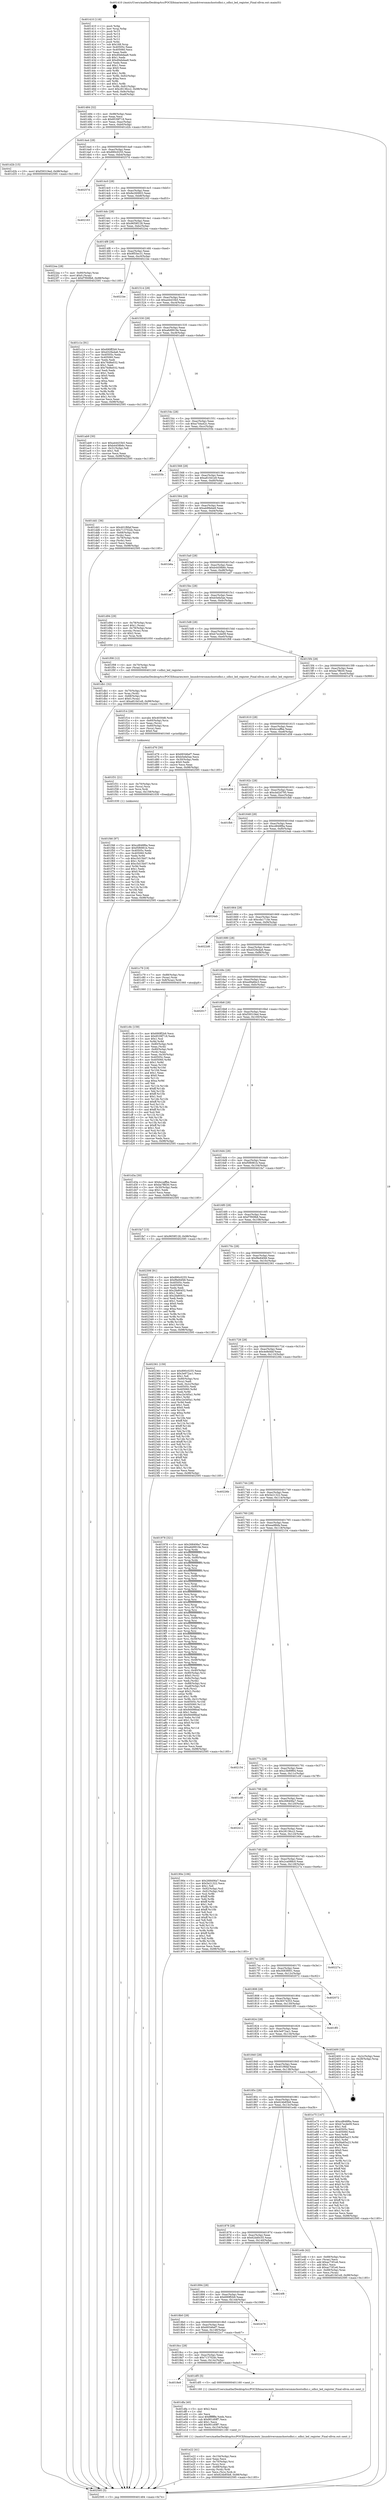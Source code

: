 digraph "0x401410" {
  label = "0x401410 (/mnt/c/Users/mathe/Desktop/tcc/POCII/binaries/extr_linuxdriversmmchostsdhci.c_sdhci_led_register_Final-ollvm.out::main(0))"
  labelloc = "t"
  node[shape=record]

  Entry [label="",width=0.3,height=0.3,shape=circle,fillcolor=black,style=filled]
  "0x401484" [label="{
     0x401484 [32]\l
     | [instrs]\l
     &nbsp;&nbsp;0x401484 \<+6\>: mov -0x98(%rbp),%eax\l
     &nbsp;&nbsp;0x40148a \<+2\>: mov %eax,%ecx\l
     &nbsp;&nbsp;0x40148c \<+6\>: sub $0x8539f718,%ecx\l
     &nbsp;&nbsp;0x401492 \<+6\>: mov %eax,-0xac(%rbp)\l
     &nbsp;&nbsp;0x401498 \<+6\>: mov %ecx,-0xb0(%rbp)\l
     &nbsp;&nbsp;0x40149e \<+6\>: je 0000000000401d2b \<main+0x91b\>\l
  }"]
  "0x401d2b" [label="{
     0x401d2b [15]\l
     | [instrs]\l
     &nbsp;&nbsp;0x401d2b \<+10\>: movl $0xf39319ed,-0x98(%rbp)\l
     &nbsp;&nbsp;0x401d35 \<+5\>: jmp 0000000000402595 \<main+0x1185\>\l
  }"]
  "0x4014a4" [label="{
     0x4014a4 [28]\l
     | [instrs]\l
     &nbsp;&nbsp;0x4014a4 \<+5\>: jmp 00000000004014a9 \<main+0x99\>\l
     &nbsp;&nbsp;0x4014a9 \<+6\>: mov -0xac(%rbp),%eax\l
     &nbsp;&nbsp;0x4014af \<+5\>: sub $0x890c0255,%eax\l
     &nbsp;&nbsp;0x4014b4 \<+6\>: mov %eax,-0xb4(%rbp)\l
     &nbsp;&nbsp;0x4014ba \<+6\>: je 000000000040257d \<main+0x116d\>\l
  }"]
  Exit [label="",width=0.3,height=0.3,shape=circle,fillcolor=black,style=filled,peripheries=2]
  "0x40257d" [label="{
     0x40257d\l
  }", style=dashed]
  "0x4014c0" [label="{
     0x4014c0 [28]\l
     | [instrs]\l
     &nbsp;&nbsp;0x4014c0 \<+5\>: jmp 00000000004014c5 \<main+0xb5\>\l
     &nbsp;&nbsp;0x4014c5 \<+6\>: mov -0xac(%rbp),%eax\l
     &nbsp;&nbsp;0x4014cb \<+5\>: sub $0x8e260603,%eax\l
     &nbsp;&nbsp;0x4014d0 \<+6\>: mov %eax,-0xb8(%rbp)\l
     &nbsp;&nbsp;0x4014d6 \<+6\>: je 0000000000402163 \<main+0xd53\>\l
  }"]
  "0x401f46" [label="{
     0x401f46 [97]\l
     | [instrs]\l
     &nbsp;&nbsp;0x401f46 \<+5\>: mov $0xcd848f6a,%eax\l
     &nbsp;&nbsp;0x401f4b \<+5\>: mov $0xf5f6981b,%esi\l
     &nbsp;&nbsp;0x401f50 \<+7\>: mov 0x40505c,%edx\l
     &nbsp;&nbsp;0x401f57 \<+8\>: mov 0x405060,%r8d\l
     &nbsp;&nbsp;0x401f5f \<+3\>: mov %edx,%r9d\l
     &nbsp;&nbsp;0x401f62 \<+7\>: sub $0xc5d15b07,%r9d\l
     &nbsp;&nbsp;0x401f69 \<+4\>: sub $0x1,%r9d\l
     &nbsp;&nbsp;0x401f6d \<+7\>: add $0xc5d15b07,%r9d\l
     &nbsp;&nbsp;0x401f74 \<+4\>: imul %r9d,%edx\l
     &nbsp;&nbsp;0x401f78 \<+3\>: and $0x1,%edx\l
     &nbsp;&nbsp;0x401f7b \<+3\>: cmp $0x0,%edx\l
     &nbsp;&nbsp;0x401f7e \<+4\>: sete %r10b\l
     &nbsp;&nbsp;0x401f82 \<+4\>: cmp $0xa,%r8d\l
     &nbsp;&nbsp;0x401f86 \<+4\>: setl %r11b\l
     &nbsp;&nbsp;0x401f8a \<+3\>: mov %r10b,%bl\l
     &nbsp;&nbsp;0x401f8d \<+3\>: and %r11b,%bl\l
     &nbsp;&nbsp;0x401f90 \<+3\>: xor %r11b,%r10b\l
     &nbsp;&nbsp;0x401f93 \<+3\>: or %r10b,%bl\l
     &nbsp;&nbsp;0x401f96 \<+3\>: test $0x1,%bl\l
     &nbsp;&nbsp;0x401f99 \<+3\>: cmovne %esi,%eax\l
     &nbsp;&nbsp;0x401f9c \<+6\>: mov %eax,-0x98(%rbp)\l
     &nbsp;&nbsp;0x401fa2 \<+5\>: jmp 0000000000402595 \<main+0x1185\>\l
  }"]
  "0x402163" [label="{
     0x402163\l
  }", style=dashed]
  "0x4014dc" [label="{
     0x4014dc [28]\l
     | [instrs]\l
     &nbsp;&nbsp;0x4014dc \<+5\>: jmp 00000000004014e1 \<main+0xd1\>\l
     &nbsp;&nbsp;0x4014e1 \<+6\>: mov -0xac(%rbp),%eax\l
     &nbsp;&nbsp;0x4014e7 \<+5\>: sub $0x9659f128,%eax\l
     &nbsp;&nbsp;0x4014ec \<+6\>: mov %eax,-0xbc(%rbp)\l
     &nbsp;&nbsp;0x4014f2 \<+6\>: je 00000000004022ea \<main+0xeda\>\l
  }"]
  "0x401f31" [label="{
     0x401f31 [21]\l
     | [instrs]\l
     &nbsp;&nbsp;0x401f31 \<+4\>: mov -0x70(%rbp),%rcx\l
     &nbsp;&nbsp;0x401f35 \<+3\>: mov (%rcx),%rcx\l
     &nbsp;&nbsp;0x401f38 \<+3\>: mov %rcx,%rdi\l
     &nbsp;&nbsp;0x401f3b \<+6\>: mov %eax,-0x158(%rbp)\l
     &nbsp;&nbsp;0x401f41 \<+5\>: call 0000000000401030 \<free@plt\>\l
     | [calls]\l
     &nbsp;&nbsp;0x401030 \{1\} (unknown)\l
  }"]
  "0x4022ea" [label="{
     0x4022ea [28]\l
     | [instrs]\l
     &nbsp;&nbsp;0x4022ea \<+7\>: mov -0x90(%rbp),%rax\l
     &nbsp;&nbsp;0x4022f1 \<+6\>: movl $0x0,(%rax)\l
     &nbsp;&nbsp;0x4022f7 \<+10\>: movl $0xf7f00fb8,-0x98(%rbp)\l
     &nbsp;&nbsp;0x402301 \<+5\>: jmp 0000000000402595 \<main+0x1185\>\l
  }"]
  "0x4014f8" [label="{
     0x4014f8 [28]\l
     | [instrs]\l
     &nbsp;&nbsp;0x4014f8 \<+5\>: jmp 00000000004014fd \<main+0xed\>\l
     &nbsp;&nbsp;0x4014fd \<+6\>: mov -0xac(%rbp),%eax\l
     &nbsp;&nbsp;0x401503 \<+5\>: sub $0x9f55ec31,%eax\l
     &nbsp;&nbsp;0x401508 \<+6\>: mov %eax,-0xc0(%rbp)\l
     &nbsp;&nbsp;0x40150e \<+6\>: je 00000000004021be \<main+0xdae\>\l
  }"]
  "0x401f14" [label="{
     0x401f14 [29]\l
     | [instrs]\l
     &nbsp;&nbsp;0x401f14 \<+10\>: movabs $0x4030d6,%rdi\l
     &nbsp;&nbsp;0x401f1e \<+4\>: mov -0x60(%rbp),%rcx\l
     &nbsp;&nbsp;0x401f22 \<+2\>: mov %eax,(%rcx)\l
     &nbsp;&nbsp;0x401f24 \<+4\>: mov -0x60(%rbp),%rcx\l
     &nbsp;&nbsp;0x401f28 \<+2\>: mov (%rcx),%esi\l
     &nbsp;&nbsp;0x401f2a \<+2\>: mov $0x0,%al\l
     &nbsp;&nbsp;0x401f2c \<+5\>: call 0000000000401040 \<printf@plt\>\l
     | [calls]\l
     &nbsp;&nbsp;0x401040 \{1\} (unknown)\l
  }"]
  "0x4021be" [label="{
     0x4021be\l
  }", style=dashed]
  "0x401514" [label="{
     0x401514 [28]\l
     | [instrs]\l
     &nbsp;&nbsp;0x401514 \<+5\>: jmp 0000000000401519 \<main+0x109\>\l
     &nbsp;&nbsp;0x401519 \<+6\>: mov -0xac(%rbp),%eax\l
     &nbsp;&nbsp;0x40151f \<+5\>: sub $0xa44433b5,%eax\l
     &nbsp;&nbsp;0x401524 \<+6\>: mov %eax,-0xc4(%rbp)\l
     &nbsp;&nbsp;0x40152a \<+6\>: je 0000000000401c1e \<main+0x80e\>\l
  }"]
  "0x401e22" [label="{
     0x401e22 [41]\l
     | [instrs]\l
     &nbsp;&nbsp;0x401e22 \<+6\>: mov -0x154(%rbp),%ecx\l
     &nbsp;&nbsp;0x401e28 \<+3\>: imul %eax,%ecx\l
     &nbsp;&nbsp;0x401e2b \<+4\>: mov -0x70(%rbp),%rsi\l
     &nbsp;&nbsp;0x401e2f \<+3\>: mov (%rsi),%rsi\l
     &nbsp;&nbsp;0x401e32 \<+4\>: mov -0x68(%rbp),%rdi\l
     &nbsp;&nbsp;0x401e36 \<+3\>: movslq (%rdi),%rdi\l
     &nbsp;&nbsp;0x401e39 \<+3\>: mov %ecx,(%rsi,%rdi,4)\l
     &nbsp;&nbsp;0x401e3c \<+10\>: movl $0x624b85b8,-0x98(%rbp)\l
     &nbsp;&nbsp;0x401e46 \<+5\>: jmp 0000000000402595 \<main+0x1185\>\l
  }"]
  "0x401c1e" [label="{
     0x401c1e [91]\l
     | [instrs]\l
     &nbsp;&nbsp;0x401c1e \<+5\>: mov $0x690ff2b9,%eax\l
     &nbsp;&nbsp;0x401c23 \<+5\>: mov $0xd329a4a6,%ecx\l
     &nbsp;&nbsp;0x401c28 \<+7\>: mov 0x40505c,%edx\l
     &nbsp;&nbsp;0x401c2f \<+7\>: mov 0x405060,%esi\l
     &nbsp;&nbsp;0x401c36 \<+2\>: mov %edx,%edi\l
     &nbsp;&nbsp;0x401c38 \<+6\>: add $0x76d8e032,%edi\l
     &nbsp;&nbsp;0x401c3e \<+3\>: sub $0x1,%edi\l
     &nbsp;&nbsp;0x401c41 \<+6\>: sub $0x76d8e032,%edi\l
     &nbsp;&nbsp;0x401c47 \<+3\>: imul %edi,%edx\l
     &nbsp;&nbsp;0x401c4a \<+3\>: and $0x1,%edx\l
     &nbsp;&nbsp;0x401c4d \<+3\>: cmp $0x0,%edx\l
     &nbsp;&nbsp;0x401c50 \<+4\>: sete %r8b\l
     &nbsp;&nbsp;0x401c54 \<+3\>: cmp $0xa,%esi\l
     &nbsp;&nbsp;0x401c57 \<+4\>: setl %r9b\l
     &nbsp;&nbsp;0x401c5b \<+3\>: mov %r8b,%r10b\l
     &nbsp;&nbsp;0x401c5e \<+3\>: and %r9b,%r10b\l
     &nbsp;&nbsp;0x401c61 \<+3\>: xor %r9b,%r8b\l
     &nbsp;&nbsp;0x401c64 \<+3\>: or %r8b,%r10b\l
     &nbsp;&nbsp;0x401c67 \<+4\>: test $0x1,%r10b\l
     &nbsp;&nbsp;0x401c6b \<+3\>: cmovne %ecx,%eax\l
     &nbsp;&nbsp;0x401c6e \<+6\>: mov %eax,-0x98(%rbp)\l
     &nbsp;&nbsp;0x401c74 \<+5\>: jmp 0000000000402595 \<main+0x1185\>\l
  }"]
  "0x401530" [label="{
     0x401530 [28]\l
     | [instrs]\l
     &nbsp;&nbsp;0x401530 \<+5\>: jmp 0000000000401535 \<main+0x125\>\l
     &nbsp;&nbsp;0x401535 \<+6\>: mov -0xac(%rbp),%eax\l
     &nbsp;&nbsp;0x40153b \<+5\>: sub $0xa6d9919e,%eax\l
     &nbsp;&nbsp;0x401540 \<+6\>: mov %eax,-0xc8(%rbp)\l
     &nbsp;&nbsp;0x401546 \<+6\>: je 0000000000401ab9 \<main+0x6a9\>\l
  }"]
  "0x401dfa" [label="{
     0x401dfa [40]\l
     | [instrs]\l
     &nbsp;&nbsp;0x401dfa \<+5\>: mov $0x2,%ecx\l
     &nbsp;&nbsp;0x401dff \<+1\>: cltd\l
     &nbsp;&nbsp;0x401e00 \<+2\>: idiv %ecx\l
     &nbsp;&nbsp;0x401e02 \<+6\>: imul $0xfffffffe,%edx,%ecx\l
     &nbsp;&nbsp;0x401e08 \<+6\>: sub $0x901d0ff7,%ecx\l
     &nbsp;&nbsp;0x401e0e \<+3\>: add $0x1,%ecx\l
     &nbsp;&nbsp;0x401e11 \<+6\>: add $0x901d0ff7,%ecx\l
     &nbsp;&nbsp;0x401e17 \<+6\>: mov %ecx,-0x154(%rbp)\l
     &nbsp;&nbsp;0x401e1d \<+5\>: call 0000000000401160 \<next_i\>\l
     | [calls]\l
     &nbsp;&nbsp;0x401160 \{1\} (/mnt/c/Users/mathe/Desktop/tcc/POCII/binaries/extr_linuxdriversmmchostsdhci.c_sdhci_led_register_Final-ollvm.out::next_i)\l
  }"]
  "0x401ab9" [label="{
     0x401ab9 [30]\l
     | [instrs]\l
     &nbsp;&nbsp;0x401ab9 \<+5\>: mov $0xa44433b5,%eax\l
     &nbsp;&nbsp;0x401abe \<+5\>: mov $0xb4458b6c,%ecx\l
     &nbsp;&nbsp;0x401ac3 \<+3\>: mov -0x31(%rbp),%dl\l
     &nbsp;&nbsp;0x401ac6 \<+3\>: test $0x1,%dl\l
     &nbsp;&nbsp;0x401ac9 \<+3\>: cmovne %ecx,%eax\l
     &nbsp;&nbsp;0x401acc \<+6\>: mov %eax,-0x98(%rbp)\l
     &nbsp;&nbsp;0x401ad2 \<+5\>: jmp 0000000000402595 \<main+0x1185\>\l
  }"]
  "0x40154c" [label="{
     0x40154c [28]\l
     | [instrs]\l
     &nbsp;&nbsp;0x40154c \<+5\>: jmp 0000000000401551 \<main+0x141\>\l
     &nbsp;&nbsp;0x401551 \<+6\>: mov -0xac(%rbp),%eax\l
     &nbsp;&nbsp;0x401557 \<+5\>: sub $0xa744a42c,%eax\l
     &nbsp;&nbsp;0x40155c \<+6\>: mov %eax,-0xcc(%rbp)\l
     &nbsp;&nbsp;0x401562 \<+6\>: je 000000000040255b \<main+0x114b\>\l
  }"]
  "0x4018e8" [label="{
     0x4018e8\l
  }", style=dashed]
  "0x40255b" [label="{
     0x40255b\l
  }", style=dashed]
  "0x401568" [label="{
     0x401568 [28]\l
     | [instrs]\l
     &nbsp;&nbsp;0x401568 \<+5\>: jmp 000000000040156d \<main+0x15d\>\l
     &nbsp;&nbsp;0x40156d \<+6\>: mov -0xac(%rbp),%eax\l
     &nbsp;&nbsp;0x401573 \<+5\>: sub $0xa810d1e9,%eax\l
     &nbsp;&nbsp;0x401578 \<+6\>: mov %eax,-0xd0(%rbp)\l
     &nbsp;&nbsp;0x40157e \<+6\>: je 0000000000401dd1 \<main+0x9c1\>\l
  }"]
  "0x401df5" [label="{
     0x401df5 [5]\l
     | [instrs]\l
     &nbsp;&nbsp;0x401df5 \<+5\>: call 0000000000401160 \<next_i\>\l
     | [calls]\l
     &nbsp;&nbsp;0x401160 \{1\} (/mnt/c/Users/mathe/Desktop/tcc/POCII/binaries/extr_linuxdriversmmchostsdhci.c_sdhci_led_register_Final-ollvm.out::next_i)\l
  }"]
  "0x401dd1" [label="{
     0x401dd1 [36]\l
     | [instrs]\l
     &nbsp;&nbsp;0x401dd1 \<+5\>: mov $0x401f6faf,%eax\l
     &nbsp;&nbsp;0x401dd6 \<+5\>: mov $0x713702dc,%ecx\l
     &nbsp;&nbsp;0x401ddb \<+4\>: mov -0x68(%rbp),%rdx\l
     &nbsp;&nbsp;0x401ddf \<+2\>: mov (%rdx),%esi\l
     &nbsp;&nbsp;0x401de1 \<+4\>: mov -0x78(%rbp),%rdx\l
     &nbsp;&nbsp;0x401de5 \<+2\>: cmp (%rdx),%esi\l
     &nbsp;&nbsp;0x401de7 \<+3\>: cmovl %ecx,%eax\l
     &nbsp;&nbsp;0x401dea \<+6\>: mov %eax,-0x98(%rbp)\l
     &nbsp;&nbsp;0x401df0 \<+5\>: jmp 0000000000402595 \<main+0x1185\>\l
  }"]
  "0x401584" [label="{
     0x401584 [28]\l
     | [instrs]\l
     &nbsp;&nbsp;0x401584 \<+5\>: jmp 0000000000401589 \<main+0x179\>\l
     &nbsp;&nbsp;0x401589 \<+6\>: mov -0xac(%rbp),%eax\l
     &nbsp;&nbsp;0x40158f \<+5\>: sub $0xab99ebe9,%eax\l
     &nbsp;&nbsp;0x401594 \<+6\>: mov %eax,-0xd4(%rbp)\l
     &nbsp;&nbsp;0x40159a \<+6\>: je 0000000000401b6a \<main+0x75a\>\l
  }"]
  "0x4018cc" [label="{
     0x4018cc [28]\l
     | [instrs]\l
     &nbsp;&nbsp;0x4018cc \<+5\>: jmp 00000000004018d1 \<main+0x4c1\>\l
     &nbsp;&nbsp;0x4018d1 \<+6\>: mov -0xac(%rbp),%eax\l
     &nbsp;&nbsp;0x4018d7 \<+5\>: sub $0x713702dc,%eax\l
     &nbsp;&nbsp;0x4018dc \<+6\>: mov %eax,-0x14c(%rbp)\l
     &nbsp;&nbsp;0x4018e2 \<+6\>: je 0000000000401df5 \<main+0x9e5\>\l
  }"]
  "0x401b6a" [label="{
     0x401b6a\l
  }", style=dashed]
  "0x4015a0" [label="{
     0x4015a0 [28]\l
     | [instrs]\l
     &nbsp;&nbsp;0x4015a0 \<+5\>: jmp 00000000004015a5 \<main+0x195\>\l
     &nbsp;&nbsp;0x4015a5 \<+6\>: mov -0xac(%rbp),%eax\l
     &nbsp;&nbsp;0x4015ab \<+5\>: sub $0xb4458b6c,%eax\l
     &nbsp;&nbsp;0x4015b0 \<+6\>: mov %eax,-0xd8(%rbp)\l
     &nbsp;&nbsp;0x4015b6 \<+6\>: je 0000000000401ad7 \<main+0x6c7\>\l
  }"]
  "0x4022c7" [label="{
     0x4022c7\l
  }", style=dashed]
  "0x401ad7" [label="{
     0x401ad7\l
  }", style=dashed]
  "0x4015bc" [label="{
     0x4015bc [28]\l
     | [instrs]\l
     &nbsp;&nbsp;0x4015bc \<+5\>: jmp 00000000004015c1 \<main+0x1b1\>\l
     &nbsp;&nbsp;0x4015c1 \<+6\>: mov -0xac(%rbp),%eax\l
     &nbsp;&nbsp;0x4015c7 \<+5\>: sub $0xb5efa5ae,%eax\l
     &nbsp;&nbsp;0x4015cc \<+6\>: mov %eax,-0xdc(%rbp)\l
     &nbsp;&nbsp;0x4015d2 \<+6\>: je 0000000000401d94 \<main+0x984\>\l
  }"]
  "0x4018b0" [label="{
     0x4018b0 [28]\l
     | [instrs]\l
     &nbsp;&nbsp;0x4018b0 \<+5\>: jmp 00000000004018b5 \<main+0x4a5\>\l
     &nbsp;&nbsp;0x4018b5 \<+6\>: mov -0xac(%rbp),%eax\l
     &nbsp;&nbsp;0x4018bb \<+5\>: sub $0x69346ef7,%eax\l
     &nbsp;&nbsp;0x4018c0 \<+6\>: mov %eax,-0x148(%rbp)\l
     &nbsp;&nbsp;0x4018c6 \<+6\>: je 00000000004022c7 \<main+0xeb7\>\l
  }"]
  "0x401d94" [label="{
     0x401d94 [29]\l
     | [instrs]\l
     &nbsp;&nbsp;0x401d94 \<+4\>: mov -0x78(%rbp),%rax\l
     &nbsp;&nbsp;0x401d98 \<+6\>: movl $0x1,(%rax)\l
     &nbsp;&nbsp;0x401d9e \<+4\>: mov -0x78(%rbp),%rax\l
     &nbsp;&nbsp;0x401da2 \<+3\>: movslq (%rax),%rax\l
     &nbsp;&nbsp;0x401da5 \<+4\>: shl $0x2,%rax\l
     &nbsp;&nbsp;0x401da9 \<+3\>: mov %rax,%rdi\l
     &nbsp;&nbsp;0x401dac \<+5\>: call 0000000000401050 \<malloc@plt\>\l
     | [calls]\l
     &nbsp;&nbsp;0x401050 \{1\} (unknown)\l
  }"]
  "0x4015d8" [label="{
     0x4015d8 [28]\l
     | [instrs]\l
     &nbsp;&nbsp;0x4015d8 \<+5\>: jmp 00000000004015dd \<main+0x1cd\>\l
     &nbsp;&nbsp;0x4015dd \<+6\>: mov -0xac(%rbp),%eax\l
     &nbsp;&nbsp;0x4015e3 \<+5\>: sub $0xb7ecde09,%eax\l
     &nbsp;&nbsp;0x4015e8 \<+6\>: mov %eax,-0xe0(%rbp)\l
     &nbsp;&nbsp;0x4015ee \<+6\>: je 0000000000401f08 \<main+0xaf8\>\l
  }"]
  "0x402478" [label="{
     0x402478\l
  }", style=dashed]
  "0x401f08" [label="{
     0x401f08 [12]\l
     | [instrs]\l
     &nbsp;&nbsp;0x401f08 \<+4\>: mov -0x70(%rbp),%rax\l
     &nbsp;&nbsp;0x401f0c \<+3\>: mov (%rax),%rdi\l
     &nbsp;&nbsp;0x401f0f \<+5\>: call 0000000000401240 \<sdhci_led_register\>\l
     | [calls]\l
     &nbsp;&nbsp;0x401240 \{1\} (/mnt/c/Users/mathe/Desktop/tcc/POCII/binaries/extr_linuxdriversmmchostsdhci.c_sdhci_led_register_Final-ollvm.out::sdhci_led_register)\l
  }"]
  "0x4015f4" [label="{
     0x4015f4 [28]\l
     | [instrs]\l
     &nbsp;&nbsp;0x4015f4 \<+5\>: jmp 00000000004015f9 \<main+0x1e9\>\l
     &nbsp;&nbsp;0x4015f9 \<+6\>: mov -0xac(%rbp),%eax\l
     &nbsp;&nbsp;0x4015ff \<+5\>: sub $0xba7ffd30,%eax\l
     &nbsp;&nbsp;0x401604 \<+6\>: mov %eax,-0xe4(%rbp)\l
     &nbsp;&nbsp;0x40160a \<+6\>: je 0000000000401d76 \<main+0x966\>\l
  }"]
  "0x401894" [label="{
     0x401894 [28]\l
     | [instrs]\l
     &nbsp;&nbsp;0x401894 \<+5\>: jmp 0000000000401899 \<main+0x489\>\l
     &nbsp;&nbsp;0x401899 \<+6\>: mov -0xac(%rbp),%eax\l
     &nbsp;&nbsp;0x40189f \<+5\>: sub $0x690ff2b9,%eax\l
     &nbsp;&nbsp;0x4018a4 \<+6\>: mov %eax,-0x144(%rbp)\l
     &nbsp;&nbsp;0x4018aa \<+6\>: je 0000000000402478 \<main+0x1068\>\l
  }"]
  "0x401d76" [label="{
     0x401d76 [30]\l
     | [instrs]\l
     &nbsp;&nbsp;0x401d76 \<+5\>: mov $0x69346ef7,%eax\l
     &nbsp;&nbsp;0x401d7b \<+5\>: mov $0xb5efa5ae,%ecx\l
     &nbsp;&nbsp;0x401d80 \<+3\>: mov -0x30(%rbp),%edx\l
     &nbsp;&nbsp;0x401d83 \<+3\>: cmp $0x0,%edx\l
     &nbsp;&nbsp;0x401d86 \<+3\>: cmove %ecx,%eax\l
     &nbsp;&nbsp;0x401d89 \<+6\>: mov %eax,-0x98(%rbp)\l
     &nbsp;&nbsp;0x401d8f \<+5\>: jmp 0000000000402595 \<main+0x1185\>\l
  }"]
  "0x401610" [label="{
     0x401610 [28]\l
     | [instrs]\l
     &nbsp;&nbsp;0x401610 \<+5\>: jmp 0000000000401615 \<main+0x205\>\l
     &nbsp;&nbsp;0x401615 \<+6\>: mov -0xac(%rbp),%eax\l
     &nbsp;&nbsp;0x40161b \<+5\>: sub $0xbccaffbe,%eax\l
     &nbsp;&nbsp;0x401620 \<+6\>: mov %eax,-0xe8(%rbp)\l
     &nbsp;&nbsp;0x401626 \<+6\>: je 0000000000401d58 \<main+0x948\>\l
  }"]
  "0x4024f8" [label="{
     0x4024f8\l
  }", style=dashed]
  "0x401d58" [label="{
     0x401d58\l
  }", style=dashed]
  "0x40162c" [label="{
     0x40162c [28]\l
     | [instrs]\l
     &nbsp;&nbsp;0x40162c \<+5\>: jmp 0000000000401631 \<main+0x221\>\l
     &nbsp;&nbsp;0x401631 \<+6\>: mov -0xac(%rbp),%eax\l
     &nbsp;&nbsp;0x401637 \<+5\>: sub $0xcbd2d795,%eax\l
     &nbsp;&nbsp;0x40163c \<+6\>: mov %eax,-0xec(%rbp)\l
     &nbsp;&nbsp;0x401642 \<+6\>: je 0000000000401fb6 \<main+0xba6\>\l
  }"]
  "0x401878" [label="{
     0x401878 [28]\l
     | [instrs]\l
     &nbsp;&nbsp;0x401878 \<+5\>: jmp 000000000040187d \<main+0x46d\>\l
     &nbsp;&nbsp;0x40187d \<+6\>: mov -0xac(%rbp),%eax\l
     &nbsp;&nbsp;0x401883 \<+5\>: sub $0x62dd0c55,%eax\l
     &nbsp;&nbsp;0x401888 \<+6\>: mov %eax,-0x140(%rbp)\l
     &nbsp;&nbsp;0x40188e \<+6\>: je 00000000004024f8 \<main+0x10e8\>\l
  }"]
  "0x401fb6" [label="{
     0x401fb6\l
  }", style=dashed]
  "0x401648" [label="{
     0x401648 [28]\l
     | [instrs]\l
     &nbsp;&nbsp;0x401648 \<+5\>: jmp 000000000040164d \<main+0x23d\>\l
     &nbsp;&nbsp;0x40164d \<+6\>: mov -0xac(%rbp),%eax\l
     &nbsp;&nbsp;0x401653 \<+5\>: sub $0xcd848f6a,%eax\l
     &nbsp;&nbsp;0x401658 \<+6\>: mov %eax,-0xf0(%rbp)\l
     &nbsp;&nbsp;0x40165e \<+6\>: je 00000000004024ab \<main+0x109b\>\l
  }"]
  "0x401e4b" [label="{
     0x401e4b [42]\l
     | [instrs]\l
     &nbsp;&nbsp;0x401e4b \<+4\>: mov -0x68(%rbp),%rax\l
     &nbsp;&nbsp;0x401e4f \<+2\>: mov (%rax),%ecx\l
     &nbsp;&nbsp;0x401e51 \<+6\>: add $0xac73f1e6,%ecx\l
     &nbsp;&nbsp;0x401e57 \<+3\>: add $0x1,%ecx\l
     &nbsp;&nbsp;0x401e5a \<+6\>: sub $0xac73f1e6,%ecx\l
     &nbsp;&nbsp;0x401e60 \<+4\>: mov -0x68(%rbp),%rax\l
     &nbsp;&nbsp;0x401e64 \<+2\>: mov %ecx,(%rax)\l
     &nbsp;&nbsp;0x401e66 \<+10\>: movl $0xa810d1e9,-0x98(%rbp)\l
     &nbsp;&nbsp;0x401e70 \<+5\>: jmp 0000000000402595 \<main+0x1185\>\l
  }"]
  "0x4024ab" [label="{
     0x4024ab\l
  }", style=dashed]
  "0x401664" [label="{
     0x401664 [28]\l
     | [instrs]\l
     &nbsp;&nbsp;0x401664 \<+5\>: jmp 0000000000401669 \<main+0x259\>\l
     &nbsp;&nbsp;0x401669 \<+6\>: mov -0xac(%rbp),%eax\l
     &nbsp;&nbsp;0x40166f \<+5\>: sub $0xcda1714e,%eax\l
     &nbsp;&nbsp;0x401674 \<+6\>: mov %eax,-0xf4(%rbp)\l
     &nbsp;&nbsp;0x40167a \<+6\>: je 00000000004022d6 \<main+0xec6\>\l
  }"]
  "0x40185c" [label="{
     0x40185c [28]\l
     | [instrs]\l
     &nbsp;&nbsp;0x40185c \<+5\>: jmp 0000000000401861 \<main+0x451\>\l
     &nbsp;&nbsp;0x401861 \<+6\>: mov -0xac(%rbp),%eax\l
     &nbsp;&nbsp;0x401867 \<+5\>: sub $0x624b85b8,%eax\l
     &nbsp;&nbsp;0x40186c \<+6\>: mov %eax,-0x13c(%rbp)\l
     &nbsp;&nbsp;0x401872 \<+6\>: je 0000000000401e4b \<main+0xa3b\>\l
  }"]
  "0x4022d6" [label="{
     0x4022d6\l
  }", style=dashed]
  "0x401680" [label="{
     0x401680 [28]\l
     | [instrs]\l
     &nbsp;&nbsp;0x401680 \<+5\>: jmp 0000000000401685 \<main+0x275\>\l
     &nbsp;&nbsp;0x401685 \<+6\>: mov -0xac(%rbp),%eax\l
     &nbsp;&nbsp;0x40168b \<+5\>: sub $0xd329a4a6,%eax\l
     &nbsp;&nbsp;0x401690 \<+6\>: mov %eax,-0xf8(%rbp)\l
     &nbsp;&nbsp;0x401696 \<+6\>: je 0000000000401c79 \<main+0x869\>\l
  }"]
  "0x401e75" [label="{
     0x401e75 [147]\l
     | [instrs]\l
     &nbsp;&nbsp;0x401e75 \<+5\>: mov $0xcd848f6a,%eax\l
     &nbsp;&nbsp;0x401e7a \<+5\>: mov $0xb7ecde09,%ecx\l
     &nbsp;&nbsp;0x401e7f \<+2\>: mov $0x1,%dl\l
     &nbsp;&nbsp;0x401e81 \<+7\>: mov 0x40505c,%esi\l
     &nbsp;&nbsp;0x401e88 \<+7\>: mov 0x405060,%edi\l
     &nbsp;&nbsp;0x401e8f \<+3\>: mov %esi,%r8d\l
     &nbsp;&nbsp;0x401e92 \<+7\>: add $0xf4a65a23,%r8d\l
     &nbsp;&nbsp;0x401e99 \<+4\>: sub $0x1,%r8d\l
     &nbsp;&nbsp;0x401e9d \<+7\>: sub $0xf4a65a23,%r8d\l
     &nbsp;&nbsp;0x401ea4 \<+4\>: imul %r8d,%esi\l
     &nbsp;&nbsp;0x401ea8 \<+3\>: and $0x1,%esi\l
     &nbsp;&nbsp;0x401eab \<+3\>: cmp $0x0,%esi\l
     &nbsp;&nbsp;0x401eae \<+4\>: sete %r9b\l
     &nbsp;&nbsp;0x401eb2 \<+3\>: cmp $0xa,%edi\l
     &nbsp;&nbsp;0x401eb5 \<+4\>: setl %r10b\l
     &nbsp;&nbsp;0x401eb9 \<+3\>: mov %r9b,%r11b\l
     &nbsp;&nbsp;0x401ebc \<+4\>: xor $0xff,%r11b\l
     &nbsp;&nbsp;0x401ec0 \<+3\>: mov %r10b,%bl\l
     &nbsp;&nbsp;0x401ec3 \<+3\>: xor $0xff,%bl\l
     &nbsp;&nbsp;0x401ec6 \<+3\>: xor $0x0,%dl\l
     &nbsp;&nbsp;0x401ec9 \<+3\>: mov %r11b,%r14b\l
     &nbsp;&nbsp;0x401ecc \<+4\>: and $0x0,%r14b\l
     &nbsp;&nbsp;0x401ed0 \<+3\>: and %dl,%r9b\l
     &nbsp;&nbsp;0x401ed3 \<+3\>: mov %bl,%r15b\l
     &nbsp;&nbsp;0x401ed6 \<+4\>: and $0x0,%r15b\l
     &nbsp;&nbsp;0x401eda \<+3\>: and %dl,%r10b\l
     &nbsp;&nbsp;0x401edd \<+3\>: or %r9b,%r14b\l
     &nbsp;&nbsp;0x401ee0 \<+3\>: or %r10b,%r15b\l
     &nbsp;&nbsp;0x401ee3 \<+3\>: xor %r15b,%r14b\l
     &nbsp;&nbsp;0x401ee6 \<+3\>: or %bl,%r11b\l
     &nbsp;&nbsp;0x401ee9 \<+4\>: xor $0xff,%r11b\l
     &nbsp;&nbsp;0x401eed \<+3\>: or $0x0,%dl\l
     &nbsp;&nbsp;0x401ef0 \<+3\>: and %dl,%r11b\l
     &nbsp;&nbsp;0x401ef3 \<+3\>: or %r11b,%r14b\l
     &nbsp;&nbsp;0x401ef6 \<+4\>: test $0x1,%r14b\l
     &nbsp;&nbsp;0x401efa \<+3\>: cmovne %ecx,%eax\l
     &nbsp;&nbsp;0x401efd \<+6\>: mov %eax,-0x98(%rbp)\l
     &nbsp;&nbsp;0x401f03 \<+5\>: jmp 0000000000402595 \<main+0x1185\>\l
  }"]
  "0x401c79" [label="{
     0x401c79 [19]\l
     | [instrs]\l
     &nbsp;&nbsp;0x401c79 \<+7\>: mov -0x88(%rbp),%rax\l
     &nbsp;&nbsp;0x401c80 \<+3\>: mov (%rax),%rax\l
     &nbsp;&nbsp;0x401c83 \<+4\>: mov 0x8(%rax),%rdi\l
     &nbsp;&nbsp;0x401c87 \<+5\>: call 0000000000401060 \<atoi@plt\>\l
     | [calls]\l
     &nbsp;&nbsp;0x401060 \{1\} (unknown)\l
  }"]
  "0x40169c" [label="{
     0x40169c [28]\l
     | [instrs]\l
     &nbsp;&nbsp;0x40169c \<+5\>: jmp 00000000004016a1 \<main+0x291\>\l
     &nbsp;&nbsp;0x4016a1 \<+6\>: mov -0xac(%rbp),%eax\l
     &nbsp;&nbsp;0x4016a7 \<+5\>: sub $0xed9a6bc3,%eax\l
     &nbsp;&nbsp;0x4016ac \<+6\>: mov %eax,-0xfc(%rbp)\l
     &nbsp;&nbsp;0x4016b2 \<+6\>: je 0000000000402017 \<main+0xc07\>\l
  }"]
  "0x401840" [label="{
     0x401840 [28]\l
     | [instrs]\l
     &nbsp;&nbsp;0x401840 \<+5\>: jmp 0000000000401845 \<main+0x435\>\l
     &nbsp;&nbsp;0x401845 \<+6\>: mov -0xac(%rbp),%eax\l
     &nbsp;&nbsp;0x40184b \<+5\>: sub $0x401f6faf,%eax\l
     &nbsp;&nbsp;0x401850 \<+6\>: mov %eax,-0x138(%rbp)\l
     &nbsp;&nbsp;0x401856 \<+6\>: je 0000000000401e75 \<main+0xa65\>\l
  }"]
  "0x402017" [label="{
     0x402017\l
  }", style=dashed]
  "0x4016b8" [label="{
     0x4016b8 [28]\l
     | [instrs]\l
     &nbsp;&nbsp;0x4016b8 \<+5\>: jmp 00000000004016bd \<main+0x2ad\>\l
     &nbsp;&nbsp;0x4016bd \<+6\>: mov -0xac(%rbp),%eax\l
     &nbsp;&nbsp;0x4016c3 \<+5\>: sub $0xf39319ed,%eax\l
     &nbsp;&nbsp;0x4016c8 \<+6\>: mov %eax,-0x100(%rbp)\l
     &nbsp;&nbsp;0x4016ce \<+6\>: je 0000000000401d3a \<main+0x92a\>\l
  }"]
  "0x402400" [label="{
     0x402400 [18]\l
     | [instrs]\l
     &nbsp;&nbsp;0x402400 \<+3\>: mov -0x2c(%rbp),%eax\l
     &nbsp;&nbsp;0x402403 \<+4\>: lea -0x28(%rbp),%rsp\l
     &nbsp;&nbsp;0x402407 \<+1\>: pop %rbx\l
     &nbsp;&nbsp;0x402408 \<+2\>: pop %r12\l
     &nbsp;&nbsp;0x40240a \<+2\>: pop %r13\l
     &nbsp;&nbsp;0x40240c \<+2\>: pop %r14\l
     &nbsp;&nbsp;0x40240e \<+2\>: pop %r15\l
     &nbsp;&nbsp;0x402410 \<+1\>: pop %rbp\l
     &nbsp;&nbsp;0x402411 \<+1\>: ret\l
  }"]
  "0x401d3a" [label="{
     0x401d3a [30]\l
     | [instrs]\l
     &nbsp;&nbsp;0x401d3a \<+5\>: mov $0xbccaffbe,%eax\l
     &nbsp;&nbsp;0x401d3f \<+5\>: mov $0xba7ffd30,%ecx\l
     &nbsp;&nbsp;0x401d44 \<+3\>: mov -0x30(%rbp),%edx\l
     &nbsp;&nbsp;0x401d47 \<+3\>: cmp $0x1,%edx\l
     &nbsp;&nbsp;0x401d4a \<+3\>: cmovl %ecx,%eax\l
     &nbsp;&nbsp;0x401d4d \<+6\>: mov %eax,-0x98(%rbp)\l
     &nbsp;&nbsp;0x401d53 \<+5\>: jmp 0000000000402595 \<main+0x1185\>\l
  }"]
  "0x4016d4" [label="{
     0x4016d4 [28]\l
     | [instrs]\l
     &nbsp;&nbsp;0x4016d4 \<+5\>: jmp 00000000004016d9 \<main+0x2c9\>\l
     &nbsp;&nbsp;0x4016d9 \<+6\>: mov -0xac(%rbp),%eax\l
     &nbsp;&nbsp;0x4016df \<+5\>: sub $0xf5f6981b,%eax\l
     &nbsp;&nbsp;0x4016e4 \<+6\>: mov %eax,-0x104(%rbp)\l
     &nbsp;&nbsp;0x4016ea \<+6\>: je 0000000000401fa7 \<main+0xb97\>\l
  }"]
  "0x401824" [label="{
     0x401824 [28]\l
     | [instrs]\l
     &nbsp;&nbsp;0x401824 \<+5\>: jmp 0000000000401829 \<main+0x419\>\l
     &nbsp;&nbsp;0x401829 \<+6\>: mov -0xac(%rbp),%eax\l
     &nbsp;&nbsp;0x40182f \<+5\>: sub $0x3e972ac1,%eax\l
     &nbsp;&nbsp;0x401834 \<+6\>: mov %eax,-0x134(%rbp)\l
     &nbsp;&nbsp;0x40183a \<+6\>: je 0000000000402400 \<main+0xff0\>\l
  }"]
  "0x401fa7" [label="{
     0x401fa7 [15]\l
     | [instrs]\l
     &nbsp;&nbsp;0x401fa7 \<+10\>: movl $0x9659f128,-0x98(%rbp)\l
     &nbsp;&nbsp;0x401fb1 \<+5\>: jmp 0000000000402595 \<main+0x1185\>\l
  }"]
  "0x4016f0" [label="{
     0x4016f0 [28]\l
     | [instrs]\l
     &nbsp;&nbsp;0x4016f0 \<+5\>: jmp 00000000004016f5 \<main+0x2e5\>\l
     &nbsp;&nbsp;0x4016f5 \<+6\>: mov -0xac(%rbp),%eax\l
     &nbsp;&nbsp;0x4016fb \<+5\>: sub $0xf7f00fb8,%eax\l
     &nbsp;&nbsp;0x401700 \<+6\>: mov %eax,-0x108(%rbp)\l
     &nbsp;&nbsp;0x401706 \<+6\>: je 0000000000402306 \<main+0xef6\>\l
  }"]
  "0x401ff3" [label="{
     0x401ff3\l
  }", style=dashed]
  "0x402306" [label="{
     0x402306 [91]\l
     | [instrs]\l
     &nbsp;&nbsp;0x402306 \<+5\>: mov $0x890c0255,%eax\l
     &nbsp;&nbsp;0x40230b \<+5\>: mov $0xf9e84f48,%ecx\l
     &nbsp;&nbsp;0x402310 \<+7\>: mov 0x40505c,%edx\l
     &nbsp;&nbsp;0x402317 \<+7\>: mov 0x405060,%esi\l
     &nbsp;&nbsp;0x40231e \<+2\>: mov %edx,%edi\l
     &nbsp;&nbsp;0x402320 \<+6\>: sub $0x2fa80452,%edi\l
     &nbsp;&nbsp;0x402326 \<+3\>: sub $0x1,%edi\l
     &nbsp;&nbsp;0x402329 \<+6\>: add $0x2fa80452,%edi\l
     &nbsp;&nbsp;0x40232f \<+3\>: imul %edi,%edx\l
     &nbsp;&nbsp;0x402332 \<+3\>: and $0x1,%edx\l
     &nbsp;&nbsp;0x402335 \<+3\>: cmp $0x0,%edx\l
     &nbsp;&nbsp;0x402338 \<+4\>: sete %r8b\l
     &nbsp;&nbsp;0x40233c \<+3\>: cmp $0xa,%esi\l
     &nbsp;&nbsp;0x40233f \<+4\>: setl %r9b\l
     &nbsp;&nbsp;0x402343 \<+3\>: mov %r8b,%r10b\l
     &nbsp;&nbsp;0x402346 \<+3\>: and %r9b,%r10b\l
     &nbsp;&nbsp;0x402349 \<+3\>: xor %r9b,%r8b\l
     &nbsp;&nbsp;0x40234c \<+3\>: or %r8b,%r10b\l
     &nbsp;&nbsp;0x40234f \<+4\>: test $0x1,%r10b\l
     &nbsp;&nbsp;0x402353 \<+3\>: cmovne %ecx,%eax\l
     &nbsp;&nbsp;0x402356 \<+6\>: mov %eax,-0x98(%rbp)\l
     &nbsp;&nbsp;0x40235c \<+5\>: jmp 0000000000402595 \<main+0x1185\>\l
  }"]
  "0x40170c" [label="{
     0x40170c [28]\l
     | [instrs]\l
     &nbsp;&nbsp;0x40170c \<+5\>: jmp 0000000000401711 \<main+0x301\>\l
     &nbsp;&nbsp;0x401711 \<+6\>: mov -0xac(%rbp),%eax\l
     &nbsp;&nbsp;0x401717 \<+5\>: sub $0xf9e84f48,%eax\l
     &nbsp;&nbsp;0x40171c \<+6\>: mov %eax,-0x10c(%rbp)\l
     &nbsp;&nbsp;0x401722 \<+6\>: je 0000000000402361 \<main+0xf51\>\l
  }"]
  "0x401808" [label="{
     0x401808 [28]\l
     | [instrs]\l
     &nbsp;&nbsp;0x401808 \<+5\>: jmp 000000000040180d \<main+0x3fd\>\l
     &nbsp;&nbsp;0x40180d \<+6\>: mov -0xac(%rbp),%eax\l
     &nbsp;&nbsp;0x401813 \<+5\>: sub $0x36574353,%eax\l
     &nbsp;&nbsp;0x401818 \<+6\>: mov %eax,-0x130(%rbp)\l
     &nbsp;&nbsp;0x40181e \<+6\>: je 0000000000401ff3 \<main+0xbe3\>\l
  }"]
  "0x402361" [label="{
     0x402361 [159]\l
     | [instrs]\l
     &nbsp;&nbsp;0x402361 \<+5\>: mov $0x890c0255,%eax\l
     &nbsp;&nbsp;0x402366 \<+5\>: mov $0x3e972ac1,%ecx\l
     &nbsp;&nbsp;0x40236b \<+2\>: mov $0x1,%dl\l
     &nbsp;&nbsp;0x40236d \<+7\>: mov -0x90(%rbp),%rsi\l
     &nbsp;&nbsp;0x402374 \<+2\>: mov (%rsi),%edi\l
     &nbsp;&nbsp;0x402376 \<+3\>: mov %edi,-0x2c(%rbp)\l
     &nbsp;&nbsp;0x402379 \<+7\>: mov 0x40505c,%edi\l
     &nbsp;&nbsp;0x402380 \<+8\>: mov 0x405060,%r8d\l
     &nbsp;&nbsp;0x402388 \<+3\>: mov %edi,%r9d\l
     &nbsp;&nbsp;0x40238b \<+7\>: add $0xc2e3d5a1,%r9d\l
     &nbsp;&nbsp;0x402392 \<+4\>: sub $0x1,%r9d\l
     &nbsp;&nbsp;0x402396 \<+7\>: sub $0xc2e3d5a1,%r9d\l
     &nbsp;&nbsp;0x40239d \<+4\>: imul %r9d,%edi\l
     &nbsp;&nbsp;0x4023a1 \<+3\>: and $0x1,%edi\l
     &nbsp;&nbsp;0x4023a4 \<+3\>: cmp $0x0,%edi\l
     &nbsp;&nbsp;0x4023a7 \<+4\>: sete %r10b\l
     &nbsp;&nbsp;0x4023ab \<+4\>: cmp $0xa,%r8d\l
     &nbsp;&nbsp;0x4023af \<+4\>: setl %r11b\l
     &nbsp;&nbsp;0x4023b3 \<+3\>: mov %r10b,%bl\l
     &nbsp;&nbsp;0x4023b6 \<+3\>: xor $0xff,%bl\l
     &nbsp;&nbsp;0x4023b9 \<+3\>: mov %r11b,%r14b\l
     &nbsp;&nbsp;0x4023bc \<+4\>: xor $0xff,%r14b\l
     &nbsp;&nbsp;0x4023c0 \<+3\>: xor $0x1,%dl\l
     &nbsp;&nbsp;0x4023c3 \<+3\>: mov %bl,%r15b\l
     &nbsp;&nbsp;0x4023c6 \<+4\>: and $0xff,%r15b\l
     &nbsp;&nbsp;0x4023ca \<+3\>: and %dl,%r10b\l
     &nbsp;&nbsp;0x4023cd \<+3\>: mov %r14b,%r12b\l
     &nbsp;&nbsp;0x4023d0 \<+4\>: and $0xff,%r12b\l
     &nbsp;&nbsp;0x4023d4 \<+3\>: and %dl,%r11b\l
     &nbsp;&nbsp;0x4023d7 \<+3\>: or %r10b,%r15b\l
     &nbsp;&nbsp;0x4023da \<+3\>: or %r11b,%r12b\l
     &nbsp;&nbsp;0x4023dd \<+3\>: xor %r12b,%r15b\l
     &nbsp;&nbsp;0x4023e0 \<+3\>: or %r14b,%bl\l
     &nbsp;&nbsp;0x4023e3 \<+3\>: xor $0xff,%bl\l
     &nbsp;&nbsp;0x4023e6 \<+3\>: or $0x1,%dl\l
     &nbsp;&nbsp;0x4023e9 \<+2\>: and %dl,%bl\l
     &nbsp;&nbsp;0x4023eb \<+3\>: or %bl,%r15b\l
     &nbsp;&nbsp;0x4023ee \<+4\>: test $0x1,%r15b\l
     &nbsp;&nbsp;0x4023f2 \<+3\>: cmovne %ecx,%eax\l
     &nbsp;&nbsp;0x4023f5 \<+6\>: mov %eax,-0x98(%rbp)\l
     &nbsp;&nbsp;0x4023fb \<+5\>: jmp 0000000000402595 \<main+0x1185\>\l
  }"]
  "0x401728" [label="{
     0x401728 [28]\l
     | [instrs]\l
     &nbsp;&nbsp;0x401728 \<+5\>: jmp 000000000040172d \<main+0x31d\>\l
     &nbsp;&nbsp;0x40172d \<+6\>: mov -0xac(%rbp),%eax\l
     &nbsp;&nbsp;0x401733 \<+5\>: sub $0x4e8d4bf,%eax\l
     &nbsp;&nbsp;0x401738 \<+6\>: mov %eax,-0x110(%rbp)\l
     &nbsp;&nbsp;0x40173e \<+6\>: je 000000000040226b \<main+0xe5b\>\l
  }"]
  "0x402072" [label="{
     0x402072\l
  }", style=dashed]
  "0x40226b" [label="{
     0x40226b\l
  }", style=dashed]
  "0x401744" [label="{
     0x401744 [28]\l
     | [instrs]\l
     &nbsp;&nbsp;0x401744 \<+5\>: jmp 0000000000401749 \<main+0x339\>\l
     &nbsp;&nbsp;0x401749 \<+6\>: mov -0xac(%rbp),%eax\l
     &nbsp;&nbsp;0x40174f \<+5\>: sub $0x5e21322,%eax\l
     &nbsp;&nbsp;0x401754 \<+6\>: mov %eax,-0x114(%rbp)\l
     &nbsp;&nbsp;0x40175a \<+6\>: je 0000000000401978 \<main+0x568\>\l
  }"]
  "0x4017ec" [label="{
     0x4017ec [28]\l
     | [instrs]\l
     &nbsp;&nbsp;0x4017ec \<+5\>: jmp 00000000004017f1 \<main+0x3e1\>\l
     &nbsp;&nbsp;0x4017f1 \<+6\>: mov -0xac(%rbp),%eax\l
     &nbsp;&nbsp;0x4017f7 \<+5\>: sub $0x3083f001,%eax\l
     &nbsp;&nbsp;0x4017fc \<+6\>: mov %eax,-0x12c(%rbp)\l
     &nbsp;&nbsp;0x401802 \<+6\>: je 0000000000402072 \<main+0xc62\>\l
  }"]
  "0x401978" [label="{
     0x401978 [321]\l
     | [instrs]\l
     &nbsp;&nbsp;0x401978 \<+5\>: mov $0x268406a7,%eax\l
     &nbsp;&nbsp;0x40197d \<+5\>: mov $0xa6d9919e,%ecx\l
     &nbsp;&nbsp;0x401982 \<+3\>: mov %rsp,%rdx\l
     &nbsp;&nbsp;0x401985 \<+4\>: add $0xfffffffffffffff0,%rdx\l
     &nbsp;&nbsp;0x401989 \<+3\>: mov %rdx,%rsp\l
     &nbsp;&nbsp;0x40198c \<+7\>: mov %rdx,-0x90(%rbp)\l
     &nbsp;&nbsp;0x401993 \<+3\>: mov %rsp,%rdx\l
     &nbsp;&nbsp;0x401996 \<+4\>: add $0xfffffffffffffff0,%rdx\l
     &nbsp;&nbsp;0x40199a \<+3\>: mov %rdx,%rsp\l
     &nbsp;&nbsp;0x40199d \<+3\>: mov %rsp,%rsi\l
     &nbsp;&nbsp;0x4019a0 \<+4\>: add $0xfffffffffffffff0,%rsi\l
     &nbsp;&nbsp;0x4019a4 \<+3\>: mov %rsi,%rsp\l
     &nbsp;&nbsp;0x4019a7 \<+7\>: mov %rsi,-0x88(%rbp)\l
     &nbsp;&nbsp;0x4019ae \<+3\>: mov %rsp,%rsi\l
     &nbsp;&nbsp;0x4019b1 \<+4\>: add $0xfffffffffffffff0,%rsi\l
     &nbsp;&nbsp;0x4019b5 \<+3\>: mov %rsi,%rsp\l
     &nbsp;&nbsp;0x4019b8 \<+4\>: mov %rsi,-0x80(%rbp)\l
     &nbsp;&nbsp;0x4019bc \<+3\>: mov %rsp,%rsi\l
     &nbsp;&nbsp;0x4019bf \<+4\>: add $0xfffffffffffffff0,%rsi\l
     &nbsp;&nbsp;0x4019c3 \<+3\>: mov %rsi,%rsp\l
     &nbsp;&nbsp;0x4019c6 \<+4\>: mov %rsi,-0x78(%rbp)\l
     &nbsp;&nbsp;0x4019ca \<+3\>: mov %rsp,%rsi\l
     &nbsp;&nbsp;0x4019cd \<+4\>: add $0xfffffffffffffff0,%rsi\l
     &nbsp;&nbsp;0x4019d1 \<+3\>: mov %rsi,%rsp\l
     &nbsp;&nbsp;0x4019d4 \<+4\>: mov %rsi,-0x70(%rbp)\l
     &nbsp;&nbsp;0x4019d8 \<+3\>: mov %rsp,%rsi\l
     &nbsp;&nbsp;0x4019db \<+4\>: add $0xfffffffffffffff0,%rsi\l
     &nbsp;&nbsp;0x4019df \<+3\>: mov %rsi,%rsp\l
     &nbsp;&nbsp;0x4019e2 \<+4\>: mov %rsi,-0x68(%rbp)\l
     &nbsp;&nbsp;0x4019e6 \<+3\>: mov %rsp,%rsi\l
     &nbsp;&nbsp;0x4019e9 \<+4\>: add $0xfffffffffffffff0,%rsi\l
     &nbsp;&nbsp;0x4019ed \<+3\>: mov %rsi,%rsp\l
     &nbsp;&nbsp;0x4019f0 \<+4\>: mov %rsi,-0x60(%rbp)\l
     &nbsp;&nbsp;0x4019f4 \<+3\>: mov %rsp,%rsi\l
     &nbsp;&nbsp;0x4019f7 \<+4\>: add $0xfffffffffffffff0,%rsi\l
     &nbsp;&nbsp;0x4019fb \<+3\>: mov %rsi,%rsp\l
     &nbsp;&nbsp;0x4019fe \<+4\>: mov %rsi,-0x58(%rbp)\l
     &nbsp;&nbsp;0x401a02 \<+3\>: mov %rsp,%rsi\l
     &nbsp;&nbsp;0x401a05 \<+4\>: add $0xfffffffffffffff0,%rsi\l
     &nbsp;&nbsp;0x401a09 \<+3\>: mov %rsi,%rsp\l
     &nbsp;&nbsp;0x401a0c \<+4\>: mov %rsi,-0x50(%rbp)\l
     &nbsp;&nbsp;0x401a10 \<+3\>: mov %rsp,%rsi\l
     &nbsp;&nbsp;0x401a13 \<+4\>: add $0xfffffffffffffff0,%rsi\l
     &nbsp;&nbsp;0x401a17 \<+3\>: mov %rsi,%rsp\l
     &nbsp;&nbsp;0x401a1a \<+4\>: mov %rsi,-0x48(%rbp)\l
     &nbsp;&nbsp;0x401a1e \<+3\>: mov %rsp,%rsi\l
     &nbsp;&nbsp;0x401a21 \<+4\>: add $0xfffffffffffffff0,%rsi\l
     &nbsp;&nbsp;0x401a25 \<+3\>: mov %rsi,%rsp\l
     &nbsp;&nbsp;0x401a28 \<+4\>: mov %rsi,-0x40(%rbp)\l
     &nbsp;&nbsp;0x401a2c \<+7\>: mov -0x90(%rbp),%rsi\l
     &nbsp;&nbsp;0x401a33 \<+6\>: movl $0x0,(%rsi)\l
     &nbsp;&nbsp;0x401a39 \<+6\>: mov -0x9c(%rbp),%edi\l
     &nbsp;&nbsp;0x401a3f \<+2\>: mov %edi,(%rdx)\l
     &nbsp;&nbsp;0x401a41 \<+7\>: mov -0x88(%rbp),%rsi\l
     &nbsp;&nbsp;0x401a48 \<+7\>: mov -0xa8(%rbp),%r8\l
     &nbsp;&nbsp;0x401a4f \<+3\>: mov %r8,(%rsi)\l
     &nbsp;&nbsp;0x401a52 \<+3\>: cmpl $0x2,(%rdx)\l
     &nbsp;&nbsp;0x401a55 \<+4\>: setne %r9b\l
     &nbsp;&nbsp;0x401a59 \<+4\>: and $0x1,%r9b\l
     &nbsp;&nbsp;0x401a5d \<+4\>: mov %r9b,-0x31(%rbp)\l
     &nbsp;&nbsp;0x401a61 \<+8\>: mov 0x40505c,%r10d\l
     &nbsp;&nbsp;0x401a69 \<+8\>: mov 0x405060,%r11d\l
     &nbsp;&nbsp;0x401a71 \<+3\>: mov %r10d,%ebx\l
     &nbsp;&nbsp;0x401a74 \<+6\>: sub $0x9d498baf,%ebx\l
     &nbsp;&nbsp;0x401a7a \<+3\>: sub $0x1,%ebx\l
     &nbsp;&nbsp;0x401a7d \<+6\>: add $0x9d498baf,%ebx\l
     &nbsp;&nbsp;0x401a83 \<+4\>: imul %ebx,%r10d\l
     &nbsp;&nbsp;0x401a87 \<+4\>: and $0x1,%r10d\l
     &nbsp;&nbsp;0x401a8b \<+4\>: cmp $0x0,%r10d\l
     &nbsp;&nbsp;0x401a8f \<+4\>: sete %r9b\l
     &nbsp;&nbsp;0x401a93 \<+4\>: cmp $0xa,%r11d\l
     &nbsp;&nbsp;0x401a97 \<+4\>: setl %r14b\l
     &nbsp;&nbsp;0x401a9b \<+3\>: mov %r9b,%r15b\l
     &nbsp;&nbsp;0x401a9e \<+3\>: and %r14b,%r15b\l
     &nbsp;&nbsp;0x401aa1 \<+3\>: xor %r14b,%r9b\l
     &nbsp;&nbsp;0x401aa4 \<+3\>: or %r9b,%r15b\l
     &nbsp;&nbsp;0x401aa7 \<+4\>: test $0x1,%r15b\l
     &nbsp;&nbsp;0x401aab \<+3\>: cmovne %ecx,%eax\l
     &nbsp;&nbsp;0x401aae \<+6\>: mov %eax,-0x98(%rbp)\l
     &nbsp;&nbsp;0x401ab4 \<+5\>: jmp 0000000000402595 \<main+0x1185\>\l
  }"]
  "0x401760" [label="{
     0x401760 [28]\l
     | [instrs]\l
     &nbsp;&nbsp;0x401760 \<+5\>: jmp 0000000000401765 \<main+0x355\>\l
     &nbsp;&nbsp;0x401765 \<+6\>: mov -0xac(%rbp),%eax\l
     &nbsp;&nbsp;0x40176b \<+5\>: sub $0xead8bfa,%eax\l
     &nbsp;&nbsp;0x401770 \<+6\>: mov %eax,-0x118(%rbp)\l
     &nbsp;&nbsp;0x401776 \<+6\>: je 0000000000402154 \<main+0xd44\>\l
  }"]
  "0x40227a" [label="{
     0x40227a\l
  }", style=dashed]
  "0x402154" [label="{
     0x402154\l
  }", style=dashed]
  "0x40177c" [label="{
     0x40177c [28]\l
     | [instrs]\l
     &nbsp;&nbsp;0x40177c \<+5\>: jmp 0000000000401781 \<main+0x371\>\l
     &nbsp;&nbsp;0x401781 \<+6\>: mov -0xac(%rbp),%eax\l
     &nbsp;&nbsp;0x401787 \<+5\>: sub $0x23b89f64,%eax\l
     &nbsp;&nbsp;0x40178c \<+6\>: mov %eax,-0x11c(%rbp)\l
     &nbsp;&nbsp;0x401792 \<+6\>: je 0000000000401c0f \<main+0x7ff\>\l
  }"]
  "0x401db1" [label="{
     0x401db1 [32]\l
     | [instrs]\l
     &nbsp;&nbsp;0x401db1 \<+4\>: mov -0x70(%rbp),%rdi\l
     &nbsp;&nbsp;0x401db5 \<+3\>: mov %rax,(%rdi)\l
     &nbsp;&nbsp;0x401db8 \<+4\>: mov -0x68(%rbp),%rax\l
     &nbsp;&nbsp;0x401dbc \<+6\>: movl $0x0,(%rax)\l
     &nbsp;&nbsp;0x401dc2 \<+10\>: movl $0xa810d1e9,-0x98(%rbp)\l
     &nbsp;&nbsp;0x401dcc \<+5\>: jmp 0000000000402595 \<main+0x1185\>\l
  }"]
  "0x401c0f" [label="{
     0x401c0f\l
  }", style=dashed]
  "0x401798" [label="{
     0x401798 [28]\l
     | [instrs]\l
     &nbsp;&nbsp;0x401798 \<+5\>: jmp 000000000040179d \<main+0x38d\>\l
     &nbsp;&nbsp;0x40179d \<+6\>: mov -0xac(%rbp),%eax\l
     &nbsp;&nbsp;0x4017a3 \<+5\>: sub $0x268406a7,%eax\l
     &nbsp;&nbsp;0x4017a8 \<+6\>: mov %eax,-0x120(%rbp)\l
     &nbsp;&nbsp;0x4017ae \<+6\>: je 0000000000402412 \<main+0x1002\>\l
  }"]
  "0x401c8c" [label="{
     0x401c8c [159]\l
     | [instrs]\l
     &nbsp;&nbsp;0x401c8c \<+5\>: mov $0x690ff2b9,%ecx\l
     &nbsp;&nbsp;0x401c91 \<+5\>: mov $0x8539f718,%edx\l
     &nbsp;&nbsp;0x401c96 \<+3\>: mov $0x1,%sil\l
     &nbsp;&nbsp;0x401c99 \<+3\>: xor %r8d,%r8d\l
     &nbsp;&nbsp;0x401c9c \<+4\>: mov -0x80(%rbp),%rdi\l
     &nbsp;&nbsp;0x401ca0 \<+2\>: mov %eax,(%rdi)\l
     &nbsp;&nbsp;0x401ca2 \<+4\>: mov -0x80(%rbp),%rdi\l
     &nbsp;&nbsp;0x401ca6 \<+2\>: mov (%rdi),%eax\l
     &nbsp;&nbsp;0x401ca8 \<+3\>: mov %eax,-0x30(%rbp)\l
     &nbsp;&nbsp;0x401cab \<+7\>: mov 0x40505c,%eax\l
     &nbsp;&nbsp;0x401cb2 \<+8\>: mov 0x405060,%r9d\l
     &nbsp;&nbsp;0x401cba \<+4\>: sub $0x1,%r8d\l
     &nbsp;&nbsp;0x401cbe \<+3\>: mov %eax,%r10d\l
     &nbsp;&nbsp;0x401cc1 \<+3\>: add %r8d,%r10d\l
     &nbsp;&nbsp;0x401cc4 \<+4\>: imul %r10d,%eax\l
     &nbsp;&nbsp;0x401cc8 \<+3\>: and $0x1,%eax\l
     &nbsp;&nbsp;0x401ccb \<+3\>: cmp $0x0,%eax\l
     &nbsp;&nbsp;0x401cce \<+4\>: sete %r11b\l
     &nbsp;&nbsp;0x401cd2 \<+4\>: cmp $0xa,%r9d\l
     &nbsp;&nbsp;0x401cd6 \<+3\>: setl %bl\l
     &nbsp;&nbsp;0x401cd9 \<+3\>: mov %r11b,%r14b\l
     &nbsp;&nbsp;0x401cdc \<+4\>: xor $0xff,%r14b\l
     &nbsp;&nbsp;0x401ce0 \<+3\>: mov %bl,%r15b\l
     &nbsp;&nbsp;0x401ce3 \<+4\>: xor $0xff,%r15b\l
     &nbsp;&nbsp;0x401ce7 \<+4\>: xor $0x1,%sil\l
     &nbsp;&nbsp;0x401ceb \<+3\>: mov %r14b,%r12b\l
     &nbsp;&nbsp;0x401cee \<+4\>: and $0xff,%r12b\l
     &nbsp;&nbsp;0x401cf2 \<+3\>: and %sil,%r11b\l
     &nbsp;&nbsp;0x401cf5 \<+3\>: mov %r15b,%r13b\l
     &nbsp;&nbsp;0x401cf8 \<+4\>: and $0xff,%r13b\l
     &nbsp;&nbsp;0x401cfc \<+3\>: and %sil,%bl\l
     &nbsp;&nbsp;0x401cff \<+3\>: or %r11b,%r12b\l
     &nbsp;&nbsp;0x401d02 \<+3\>: or %bl,%r13b\l
     &nbsp;&nbsp;0x401d05 \<+3\>: xor %r13b,%r12b\l
     &nbsp;&nbsp;0x401d08 \<+3\>: or %r15b,%r14b\l
     &nbsp;&nbsp;0x401d0b \<+4\>: xor $0xff,%r14b\l
     &nbsp;&nbsp;0x401d0f \<+4\>: or $0x1,%sil\l
     &nbsp;&nbsp;0x401d13 \<+3\>: and %sil,%r14b\l
     &nbsp;&nbsp;0x401d16 \<+3\>: or %r14b,%r12b\l
     &nbsp;&nbsp;0x401d19 \<+4\>: test $0x1,%r12b\l
     &nbsp;&nbsp;0x401d1d \<+3\>: cmovne %edx,%ecx\l
     &nbsp;&nbsp;0x401d20 \<+6\>: mov %ecx,-0x98(%rbp)\l
     &nbsp;&nbsp;0x401d26 \<+5\>: jmp 0000000000402595 \<main+0x1185\>\l
  }"]
  "0x402412" [label="{
     0x402412\l
  }", style=dashed]
  "0x4017b4" [label="{
     0x4017b4 [28]\l
     | [instrs]\l
     &nbsp;&nbsp;0x4017b4 \<+5\>: jmp 00000000004017b9 \<main+0x3a9\>\l
     &nbsp;&nbsp;0x4017b9 \<+6\>: mov -0xac(%rbp),%eax\l
     &nbsp;&nbsp;0x4017bf \<+5\>: sub $0x28136cc2,%eax\l
     &nbsp;&nbsp;0x4017c4 \<+6\>: mov %eax,-0x124(%rbp)\l
     &nbsp;&nbsp;0x4017ca \<+6\>: je 000000000040190e \<main+0x4fe\>\l
  }"]
  "0x401410" [label="{
     0x401410 [116]\l
     | [instrs]\l
     &nbsp;&nbsp;0x401410 \<+1\>: push %rbp\l
     &nbsp;&nbsp;0x401411 \<+3\>: mov %rsp,%rbp\l
     &nbsp;&nbsp;0x401414 \<+2\>: push %r15\l
     &nbsp;&nbsp;0x401416 \<+2\>: push %r14\l
     &nbsp;&nbsp;0x401418 \<+2\>: push %r13\l
     &nbsp;&nbsp;0x40141a \<+2\>: push %r12\l
     &nbsp;&nbsp;0x40141c \<+1\>: push %rbx\l
     &nbsp;&nbsp;0x40141d \<+7\>: sub $0x168,%rsp\l
     &nbsp;&nbsp;0x401424 \<+7\>: mov 0x40505c,%eax\l
     &nbsp;&nbsp;0x40142b \<+7\>: mov 0x405060,%ecx\l
     &nbsp;&nbsp;0x401432 \<+2\>: mov %eax,%edx\l
     &nbsp;&nbsp;0x401434 \<+6\>: sub $0xd0ebdaa8,%edx\l
     &nbsp;&nbsp;0x40143a \<+3\>: sub $0x1,%edx\l
     &nbsp;&nbsp;0x40143d \<+6\>: add $0xd0ebdaa8,%edx\l
     &nbsp;&nbsp;0x401443 \<+3\>: imul %edx,%eax\l
     &nbsp;&nbsp;0x401446 \<+3\>: and $0x1,%eax\l
     &nbsp;&nbsp;0x401449 \<+3\>: cmp $0x0,%eax\l
     &nbsp;&nbsp;0x40144c \<+4\>: sete %r8b\l
     &nbsp;&nbsp;0x401450 \<+4\>: and $0x1,%r8b\l
     &nbsp;&nbsp;0x401454 \<+7\>: mov %r8b,-0x92(%rbp)\l
     &nbsp;&nbsp;0x40145b \<+3\>: cmp $0xa,%ecx\l
     &nbsp;&nbsp;0x40145e \<+4\>: setl %r8b\l
     &nbsp;&nbsp;0x401462 \<+4\>: and $0x1,%r8b\l
     &nbsp;&nbsp;0x401466 \<+7\>: mov %r8b,-0x91(%rbp)\l
     &nbsp;&nbsp;0x40146d \<+10\>: movl $0x28136cc2,-0x98(%rbp)\l
     &nbsp;&nbsp;0x401477 \<+6\>: mov %edi,-0x9c(%rbp)\l
     &nbsp;&nbsp;0x40147d \<+7\>: mov %rsi,-0xa8(%rbp)\l
  }"]
  "0x40190e" [label="{
     0x40190e [106]\l
     | [instrs]\l
     &nbsp;&nbsp;0x40190e \<+5\>: mov $0x268406a7,%eax\l
     &nbsp;&nbsp;0x401913 \<+5\>: mov $0x5e21322,%ecx\l
     &nbsp;&nbsp;0x401918 \<+2\>: mov $0x1,%dl\l
     &nbsp;&nbsp;0x40191a \<+7\>: mov -0x92(%rbp),%sil\l
     &nbsp;&nbsp;0x401921 \<+7\>: mov -0x91(%rbp),%dil\l
     &nbsp;&nbsp;0x401928 \<+3\>: mov %sil,%r8b\l
     &nbsp;&nbsp;0x40192b \<+4\>: xor $0xff,%r8b\l
     &nbsp;&nbsp;0x40192f \<+3\>: mov %dil,%r9b\l
     &nbsp;&nbsp;0x401932 \<+4\>: xor $0xff,%r9b\l
     &nbsp;&nbsp;0x401936 \<+3\>: xor $0x1,%dl\l
     &nbsp;&nbsp;0x401939 \<+3\>: mov %r8b,%r10b\l
     &nbsp;&nbsp;0x40193c \<+4\>: and $0xff,%r10b\l
     &nbsp;&nbsp;0x401940 \<+3\>: and %dl,%sil\l
     &nbsp;&nbsp;0x401943 \<+3\>: mov %r9b,%r11b\l
     &nbsp;&nbsp;0x401946 \<+4\>: and $0xff,%r11b\l
     &nbsp;&nbsp;0x40194a \<+3\>: and %dl,%dil\l
     &nbsp;&nbsp;0x40194d \<+3\>: or %sil,%r10b\l
     &nbsp;&nbsp;0x401950 \<+3\>: or %dil,%r11b\l
     &nbsp;&nbsp;0x401953 \<+3\>: xor %r11b,%r10b\l
     &nbsp;&nbsp;0x401956 \<+3\>: or %r9b,%r8b\l
     &nbsp;&nbsp;0x401959 \<+4\>: xor $0xff,%r8b\l
     &nbsp;&nbsp;0x40195d \<+3\>: or $0x1,%dl\l
     &nbsp;&nbsp;0x401960 \<+3\>: and %dl,%r8b\l
     &nbsp;&nbsp;0x401963 \<+3\>: or %r8b,%r10b\l
     &nbsp;&nbsp;0x401966 \<+4\>: test $0x1,%r10b\l
     &nbsp;&nbsp;0x40196a \<+3\>: cmovne %ecx,%eax\l
     &nbsp;&nbsp;0x40196d \<+6\>: mov %eax,-0x98(%rbp)\l
     &nbsp;&nbsp;0x401973 \<+5\>: jmp 0000000000402595 \<main+0x1185\>\l
  }"]
  "0x4017d0" [label="{
     0x4017d0 [28]\l
     | [instrs]\l
     &nbsp;&nbsp;0x4017d0 \<+5\>: jmp 00000000004017d5 \<main+0x3c5\>\l
     &nbsp;&nbsp;0x4017d5 \<+6\>: mov -0xac(%rbp),%eax\l
     &nbsp;&nbsp;0x4017db \<+5\>: sub $0x2ca088c0,%eax\l
     &nbsp;&nbsp;0x4017e0 \<+6\>: mov %eax,-0x128(%rbp)\l
     &nbsp;&nbsp;0x4017e6 \<+6\>: je 000000000040227a \<main+0xe6a\>\l
  }"]
  "0x402595" [label="{
     0x402595 [5]\l
     | [instrs]\l
     &nbsp;&nbsp;0x402595 \<+5\>: jmp 0000000000401484 \<main+0x74\>\l
  }"]
  Entry -> "0x401410" [label=" 1"]
  "0x401484" -> "0x401d2b" [label=" 1"]
  "0x401484" -> "0x4014a4" [label=" 19"]
  "0x402400" -> Exit [label=" 1"]
  "0x4014a4" -> "0x40257d" [label=" 0"]
  "0x4014a4" -> "0x4014c0" [label=" 19"]
  "0x402361" -> "0x402595" [label=" 1"]
  "0x4014c0" -> "0x402163" [label=" 0"]
  "0x4014c0" -> "0x4014dc" [label=" 19"]
  "0x402306" -> "0x402595" [label=" 1"]
  "0x4014dc" -> "0x4022ea" [label=" 1"]
  "0x4014dc" -> "0x4014f8" [label=" 18"]
  "0x4022ea" -> "0x402595" [label=" 1"]
  "0x4014f8" -> "0x4021be" [label=" 0"]
  "0x4014f8" -> "0x401514" [label=" 18"]
  "0x401fa7" -> "0x402595" [label=" 1"]
  "0x401514" -> "0x401c1e" [label=" 1"]
  "0x401514" -> "0x401530" [label=" 17"]
  "0x401f46" -> "0x402595" [label=" 1"]
  "0x401530" -> "0x401ab9" [label=" 1"]
  "0x401530" -> "0x40154c" [label=" 16"]
  "0x401f31" -> "0x401f46" [label=" 1"]
  "0x40154c" -> "0x40255b" [label=" 0"]
  "0x40154c" -> "0x401568" [label=" 16"]
  "0x401f14" -> "0x401f31" [label=" 1"]
  "0x401568" -> "0x401dd1" [label=" 2"]
  "0x401568" -> "0x401584" [label=" 14"]
  "0x401f08" -> "0x401f14" [label=" 1"]
  "0x401584" -> "0x401b6a" [label=" 0"]
  "0x401584" -> "0x4015a0" [label=" 14"]
  "0x401e4b" -> "0x402595" [label=" 1"]
  "0x4015a0" -> "0x401ad7" [label=" 0"]
  "0x4015a0" -> "0x4015bc" [label=" 14"]
  "0x401e22" -> "0x402595" [label=" 1"]
  "0x4015bc" -> "0x401d94" [label=" 1"]
  "0x4015bc" -> "0x4015d8" [label=" 13"]
  "0x401df5" -> "0x401dfa" [label=" 1"]
  "0x4015d8" -> "0x401f08" [label=" 1"]
  "0x4015d8" -> "0x4015f4" [label=" 12"]
  "0x4018cc" -> "0x4018e8" [label=" 0"]
  "0x4015f4" -> "0x401d76" [label=" 1"]
  "0x4015f4" -> "0x401610" [label=" 11"]
  "0x401e75" -> "0x402595" [label=" 1"]
  "0x401610" -> "0x401d58" [label=" 0"]
  "0x401610" -> "0x40162c" [label=" 11"]
  "0x4018b0" -> "0x4018cc" [label=" 1"]
  "0x40162c" -> "0x401fb6" [label=" 0"]
  "0x40162c" -> "0x401648" [label=" 11"]
  "0x401dfa" -> "0x401e22" [label=" 1"]
  "0x401648" -> "0x4024ab" [label=" 0"]
  "0x401648" -> "0x401664" [label=" 11"]
  "0x401894" -> "0x4018b0" [label=" 1"]
  "0x401664" -> "0x4022d6" [label=" 0"]
  "0x401664" -> "0x401680" [label=" 11"]
  "0x4018cc" -> "0x401df5" [label=" 1"]
  "0x401680" -> "0x401c79" [label=" 1"]
  "0x401680" -> "0x40169c" [label=" 10"]
  "0x401878" -> "0x401894" [label=" 1"]
  "0x40169c" -> "0x402017" [label=" 0"]
  "0x40169c" -> "0x4016b8" [label=" 10"]
  "0x4018b0" -> "0x4022c7" [label=" 0"]
  "0x4016b8" -> "0x401d3a" [label=" 1"]
  "0x4016b8" -> "0x4016d4" [label=" 9"]
  "0x40185c" -> "0x401878" [label=" 1"]
  "0x4016d4" -> "0x401fa7" [label=" 1"]
  "0x4016d4" -> "0x4016f0" [label=" 8"]
  "0x401894" -> "0x402478" [label=" 0"]
  "0x4016f0" -> "0x402306" [label=" 1"]
  "0x4016f0" -> "0x40170c" [label=" 7"]
  "0x401840" -> "0x40185c" [label=" 2"]
  "0x40170c" -> "0x402361" [label=" 1"]
  "0x40170c" -> "0x401728" [label=" 6"]
  "0x401878" -> "0x4024f8" [label=" 0"]
  "0x401728" -> "0x40226b" [label=" 0"]
  "0x401728" -> "0x401744" [label=" 6"]
  "0x401824" -> "0x401840" [label=" 3"]
  "0x401744" -> "0x401978" [label=" 1"]
  "0x401744" -> "0x401760" [label=" 5"]
  "0x40185c" -> "0x401e4b" [label=" 1"]
  "0x401760" -> "0x402154" [label=" 0"]
  "0x401760" -> "0x40177c" [label=" 5"]
  "0x401808" -> "0x401824" [label=" 4"]
  "0x40177c" -> "0x401c0f" [label=" 0"]
  "0x40177c" -> "0x401798" [label=" 5"]
  "0x401840" -> "0x401e75" [label=" 1"]
  "0x401798" -> "0x402412" [label=" 0"]
  "0x401798" -> "0x4017b4" [label=" 5"]
  "0x4017ec" -> "0x401808" [label=" 4"]
  "0x4017b4" -> "0x40190e" [label=" 1"]
  "0x4017b4" -> "0x4017d0" [label=" 4"]
  "0x40190e" -> "0x402595" [label=" 1"]
  "0x401410" -> "0x401484" [label=" 1"]
  "0x402595" -> "0x401484" [label=" 19"]
  "0x4017ec" -> "0x402072" [label=" 0"]
  "0x401978" -> "0x402595" [label=" 1"]
  "0x401ab9" -> "0x402595" [label=" 1"]
  "0x401c1e" -> "0x402595" [label=" 1"]
  "0x401c79" -> "0x401c8c" [label=" 1"]
  "0x401c8c" -> "0x402595" [label=" 1"]
  "0x401d2b" -> "0x402595" [label=" 1"]
  "0x401d3a" -> "0x402595" [label=" 1"]
  "0x401d76" -> "0x402595" [label=" 1"]
  "0x401d94" -> "0x401db1" [label=" 1"]
  "0x401db1" -> "0x402595" [label=" 1"]
  "0x401dd1" -> "0x402595" [label=" 2"]
  "0x401808" -> "0x401ff3" [label=" 0"]
  "0x4017d0" -> "0x40227a" [label=" 0"]
  "0x4017d0" -> "0x4017ec" [label=" 4"]
  "0x401824" -> "0x402400" [label=" 1"]
}
